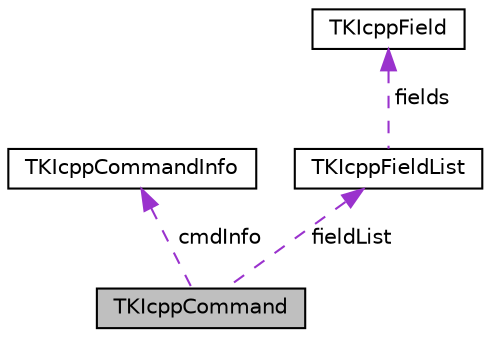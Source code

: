 digraph "TKIcppCommand"
{
 // LATEX_PDF_SIZE
  edge [fontname="Helvetica",fontsize="10",labelfontname="Helvetica",labelfontsize="10"];
  node [fontname="Helvetica",fontsize="10",shape=record];
  Node1 [label="TKIcppCommand",height=0.2,width=0.4,color="black", fillcolor="grey75", style="filled", fontcolor="black",tooltip="ICPP command structure."];
  Node2 -> Node1 [dir="back",color="darkorchid3",fontsize="10",style="dashed",label=" cmdInfo" ,fontname="Helvetica"];
  Node2 [label="TKIcppCommandInfo",height=0.2,width=0.4,color="black", fillcolor="white", style="filled",URL="$struct_t_k_icpp_command_info.html",tooltip="ICPP command Info structure."];
  Node3 -> Node1 [dir="back",color="darkorchid3",fontsize="10",style="dashed",label=" fieldList" ,fontname="Helvetica"];
  Node3 [label="TKIcppFieldList",height=0.2,width=0.4,color="black", fillcolor="white", style="filled",URL="$struct_t_k_icpp_field_list.html",tooltip="ICPP field list structure."];
  Node4 -> Node3 [dir="back",color="darkorchid3",fontsize="10",style="dashed",label=" fields" ,fontname="Helvetica"];
  Node4 [label="TKIcppField",height=0.2,width=0.4,color="black", fillcolor="white", style="filled",URL="$struct_t_k_icpp_field.html",tooltip="ICPP field structure."];
}
